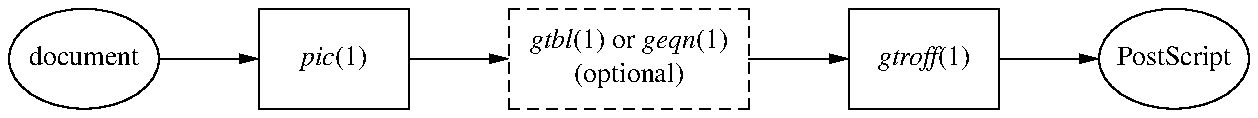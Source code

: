 .PS
ellipse "document";
arrow;
box "\fIpic\fP(1)";
arrow;
box width 1.2 "\fIgtbl\fP(1) or \fIgeqn\fP(1)" "(optional)" dashed;
arrow;
box "\fIgtroff\fP(1)";
arrow;
ellipse "PostScript";
.PE
